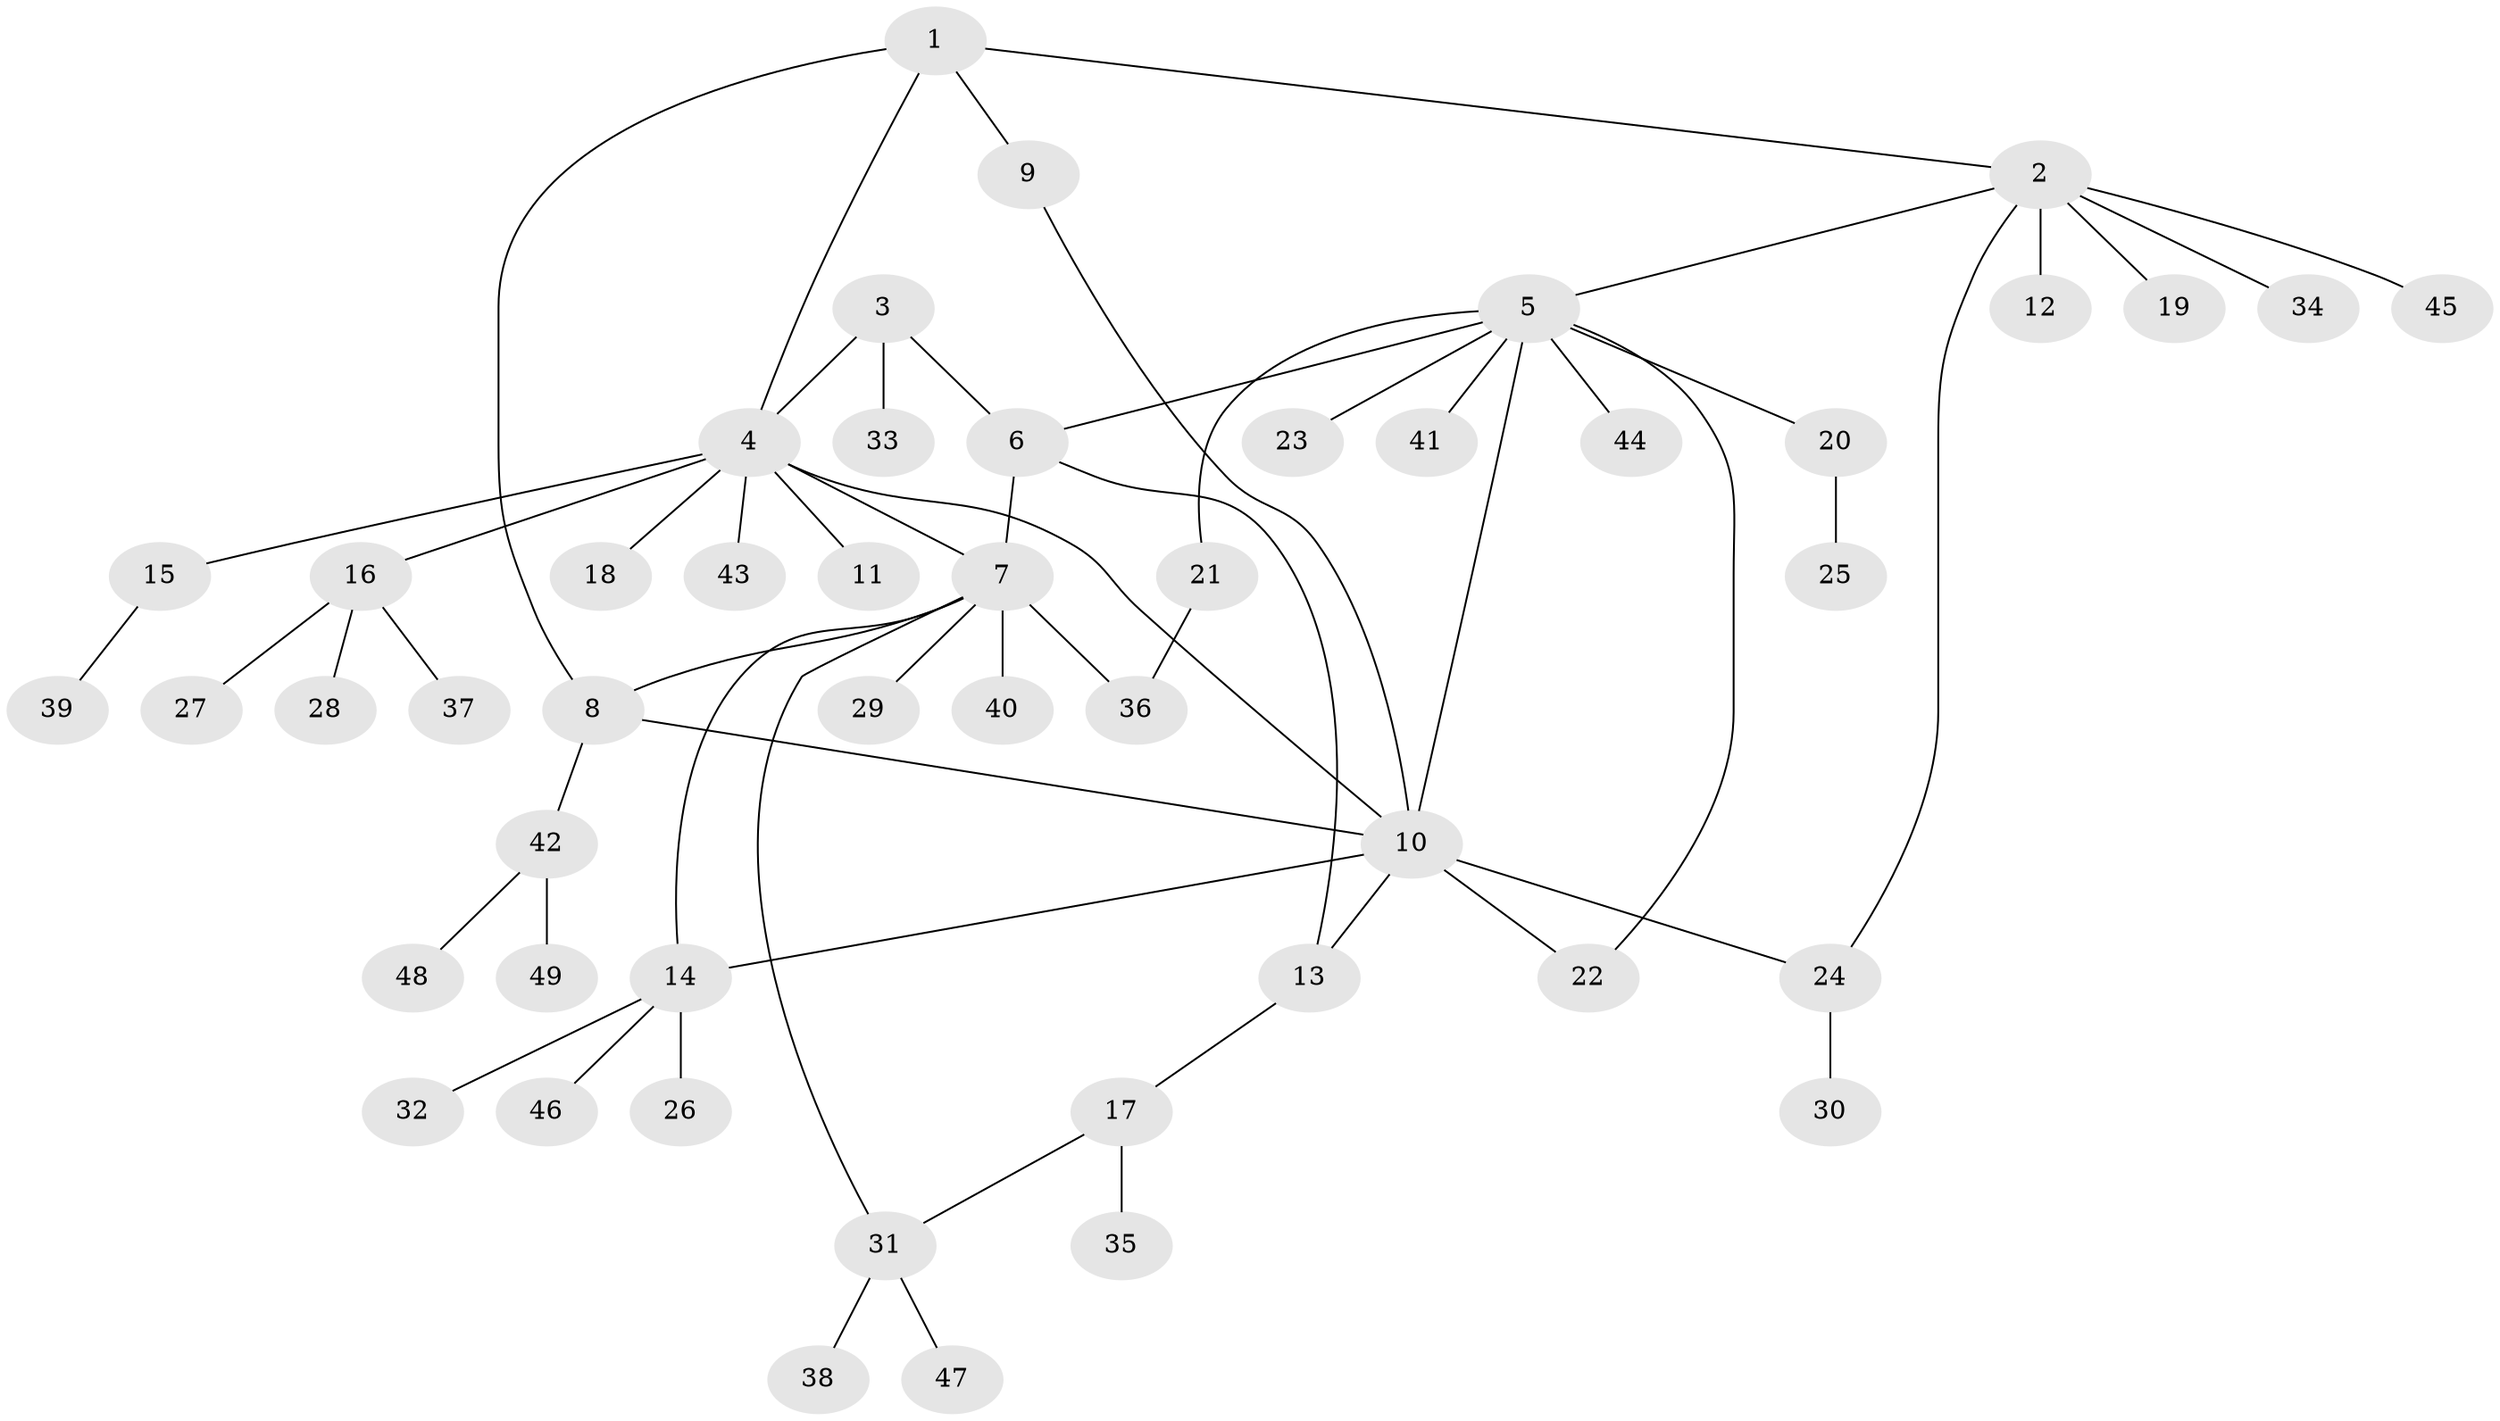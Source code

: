 // coarse degree distribution, {6: 0.029411764705882353, 1: 0.7058823529411765, 2: 0.14705882352941177, 4: 0.058823529411764705, 10: 0.029411764705882353, 12: 0.029411764705882353}
// Generated by graph-tools (version 1.1) at 2025/58/03/04/25 21:58:22]
// undirected, 49 vertices, 60 edges
graph export_dot {
graph [start="1"]
  node [color=gray90,style=filled];
  1;
  2;
  3;
  4;
  5;
  6;
  7;
  8;
  9;
  10;
  11;
  12;
  13;
  14;
  15;
  16;
  17;
  18;
  19;
  20;
  21;
  22;
  23;
  24;
  25;
  26;
  27;
  28;
  29;
  30;
  31;
  32;
  33;
  34;
  35;
  36;
  37;
  38;
  39;
  40;
  41;
  42;
  43;
  44;
  45;
  46;
  47;
  48;
  49;
  1 -- 2;
  1 -- 4;
  1 -- 8;
  1 -- 9;
  2 -- 5;
  2 -- 12;
  2 -- 19;
  2 -- 24;
  2 -- 34;
  2 -- 45;
  3 -- 4;
  3 -- 6;
  3 -- 33;
  4 -- 7;
  4 -- 10;
  4 -- 11;
  4 -- 15;
  4 -- 16;
  4 -- 18;
  4 -- 43;
  5 -- 6;
  5 -- 10;
  5 -- 20;
  5 -- 21;
  5 -- 22;
  5 -- 23;
  5 -- 41;
  5 -- 44;
  6 -- 7;
  6 -- 13;
  7 -- 8;
  7 -- 14;
  7 -- 29;
  7 -- 31;
  7 -- 36;
  7 -- 40;
  8 -- 10;
  8 -- 42;
  9 -- 10;
  10 -- 13;
  10 -- 14;
  10 -- 22;
  10 -- 24;
  13 -- 17;
  14 -- 26;
  14 -- 32;
  14 -- 46;
  15 -- 39;
  16 -- 27;
  16 -- 28;
  16 -- 37;
  17 -- 31;
  17 -- 35;
  20 -- 25;
  21 -- 36;
  24 -- 30;
  31 -- 38;
  31 -- 47;
  42 -- 48;
  42 -- 49;
}
